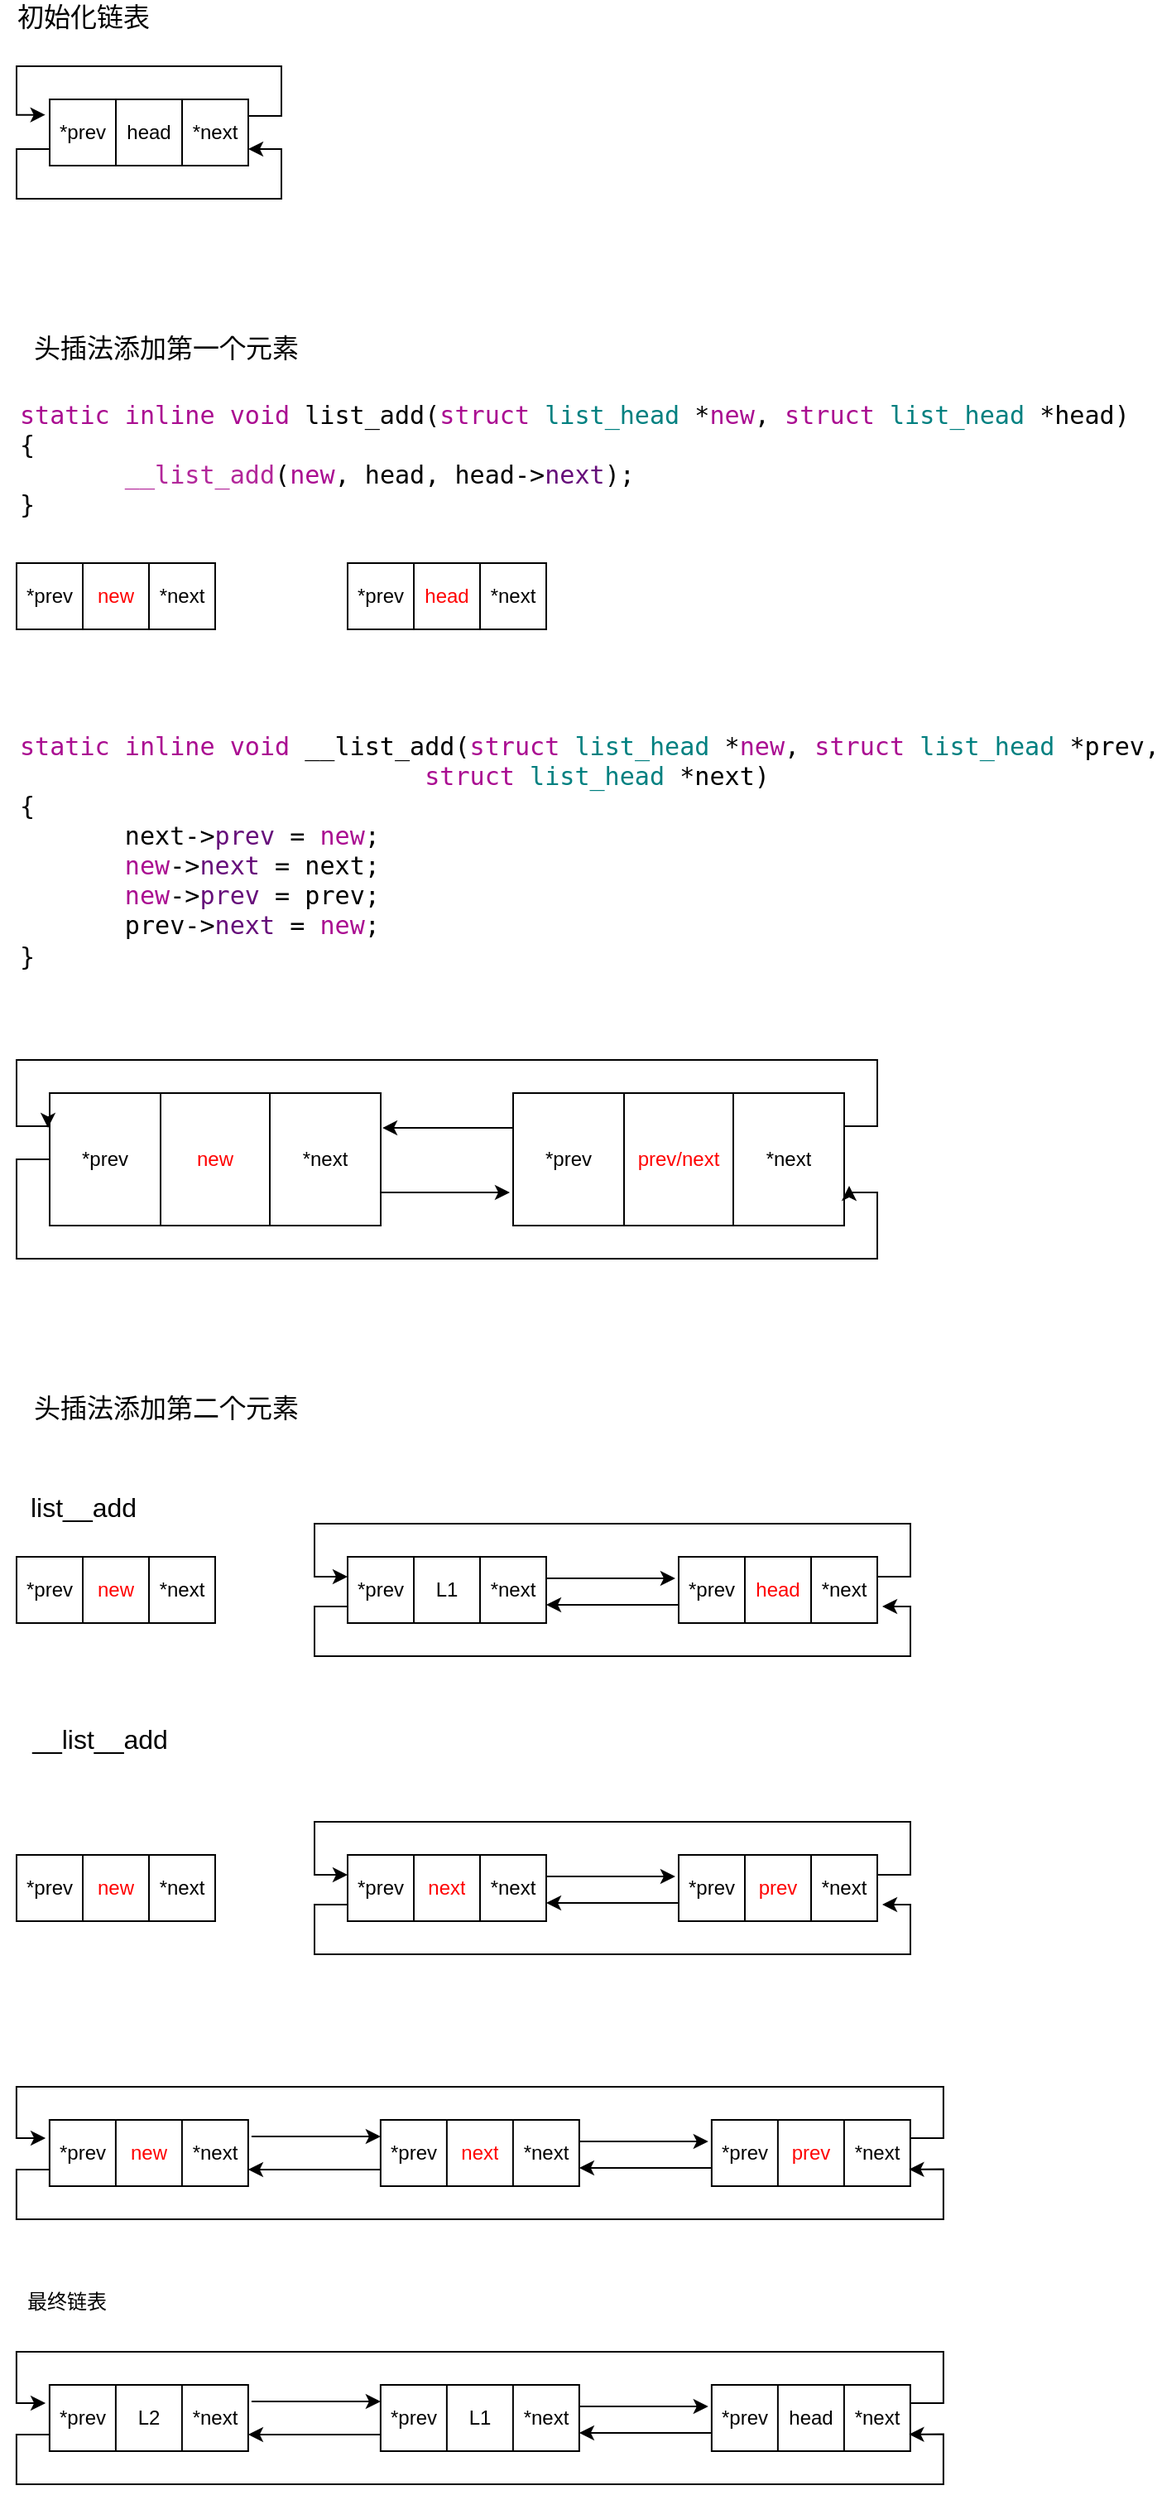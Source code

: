 <mxfile version="14.8.5" type="github">
  <diagram id="ReuXtYp8yDRIUP3gpg5s" name="Page-1">
    <mxGraphModel dx="1182" dy="771" grid="1" gridSize="10" guides="1" tooltips="1" connect="1" arrows="1" fold="1" page="1" pageScale="1" pageWidth="827" pageHeight="1169" math="0" shadow="0">
      <root>
        <mxCell id="0" />
        <mxCell id="1" parent="0" />
        <mxCell id="NyFvF2G4yUZ6XenXAswd-1" value="&lt;font style=&quot;font-size: 16px&quot;&gt;初始化链表&lt;/font&gt;" style="text;html=1;align=center;verticalAlign=middle;resizable=0;points=[];autosize=1;strokeColor=none;" vertex="1" parent="1">
          <mxGeometry x="70" y="140" width="100" height="20" as="geometry" />
        </mxCell>
        <mxCell id="NyFvF2G4yUZ6XenXAswd-2" value="" style="shape=table;startSize=0;container=1;collapsible=0;childLayout=tableLayout;" vertex="1" parent="1">
          <mxGeometry x="100" y="200" width="120" height="40" as="geometry" />
        </mxCell>
        <mxCell id="NyFvF2G4yUZ6XenXAswd-3" value="" style="shape=partialRectangle;collapsible=0;dropTarget=0;pointerEvents=0;fillColor=none;top=0;left=0;bottom=0;right=0;points=[[0,0.5],[1,0.5]];portConstraint=eastwest;" vertex="1" parent="NyFvF2G4yUZ6XenXAswd-2">
          <mxGeometry width="120" height="40" as="geometry" />
        </mxCell>
        <mxCell id="NyFvF2G4yUZ6XenXAswd-4" value="*prev" style="shape=partialRectangle;html=1;whiteSpace=wrap;connectable=0;overflow=hidden;fillColor=none;top=0;left=0;bottom=0;right=0;" vertex="1" parent="NyFvF2G4yUZ6XenXAswd-3">
          <mxGeometry width="40" height="40" as="geometry" />
        </mxCell>
        <mxCell id="NyFvF2G4yUZ6XenXAswd-5" value="head" style="shape=partialRectangle;html=1;whiteSpace=wrap;connectable=0;overflow=hidden;fillColor=none;top=0;left=0;bottom=0;right=0;" vertex="1" parent="NyFvF2G4yUZ6XenXAswd-3">
          <mxGeometry x="40" width="40" height="40" as="geometry" />
        </mxCell>
        <mxCell id="NyFvF2G4yUZ6XenXAswd-6" value="*next" style="shape=partialRectangle;html=1;whiteSpace=wrap;connectable=0;overflow=hidden;fillColor=none;top=0;left=0;bottom=0;right=0;" vertex="1" parent="NyFvF2G4yUZ6XenXAswd-3">
          <mxGeometry x="80" width="40" height="40" as="geometry" />
        </mxCell>
        <mxCell id="NyFvF2G4yUZ6XenXAswd-7" style="edgeStyle=orthogonalEdgeStyle;rounded=0;orthogonalLoop=1;jettySize=auto;html=1;exitX=1;exitY=0.5;exitDx=0;exitDy=0;entryX=-0.022;entryY=0.234;entryDx=0;entryDy=0;entryPerimeter=0;" edge="1" parent="NyFvF2G4yUZ6XenXAswd-2" source="NyFvF2G4yUZ6XenXAswd-3" target="NyFvF2G4yUZ6XenXAswd-3">
          <mxGeometry relative="1" as="geometry">
            <mxPoint x="-10" y="10.0" as="targetPoint" />
            <Array as="points">
              <mxPoint x="120" y="10" />
              <mxPoint x="140" y="10" />
              <mxPoint x="140" y="-20" />
              <mxPoint x="-20" y="-20" />
              <mxPoint x="-20" y="9" />
            </Array>
          </mxGeometry>
        </mxCell>
        <mxCell id="NyFvF2G4yUZ6XenXAswd-8" style="edgeStyle=orthogonalEdgeStyle;rounded=0;orthogonalLoop=1;jettySize=auto;html=1;exitX=0;exitY=0.5;exitDx=0;exitDy=0;" edge="1" parent="NyFvF2G4yUZ6XenXAswd-2" source="NyFvF2G4yUZ6XenXAswd-3" target="NyFvF2G4yUZ6XenXAswd-3">
          <mxGeometry relative="1" as="geometry">
            <Array as="points">
              <mxPoint y="30" />
              <mxPoint x="-20" y="30" />
              <mxPoint x="-20" y="60" />
              <mxPoint x="140" y="60" />
              <mxPoint x="140" y="30" />
            </Array>
          </mxGeometry>
        </mxCell>
        <mxCell id="NyFvF2G4yUZ6XenXAswd-10" value="&lt;font style=&quot;font-size: 16px&quot;&gt;头插法添加第一个元素&lt;/font&gt;" style="text;html=1;align=center;verticalAlign=middle;resizable=0;points=[];autosize=1;strokeColor=none;" vertex="1" parent="1">
          <mxGeometry x="80" y="340" width="180" height="20" as="geometry" />
        </mxCell>
        <mxCell id="NyFvF2G4yUZ6XenXAswd-11" value="" style="shape=table;startSize=0;container=1;collapsible=0;childLayout=tableLayout;" vertex="1" parent="1">
          <mxGeometry x="80" y="480" width="120" height="40" as="geometry" />
        </mxCell>
        <mxCell id="NyFvF2G4yUZ6XenXAswd-12" value="" style="shape=partialRectangle;collapsible=0;dropTarget=0;pointerEvents=0;fillColor=none;top=0;left=0;bottom=0;right=0;points=[[0,0.5],[1,0.5]];portConstraint=eastwest;" vertex="1" parent="NyFvF2G4yUZ6XenXAswd-11">
          <mxGeometry width="120" height="40" as="geometry" />
        </mxCell>
        <mxCell id="NyFvF2G4yUZ6XenXAswd-13" value="*prev" style="shape=partialRectangle;html=1;whiteSpace=wrap;connectable=0;overflow=hidden;fillColor=none;top=0;left=0;bottom=0;right=0;" vertex="1" parent="NyFvF2G4yUZ6XenXAswd-12">
          <mxGeometry width="40" height="40" as="geometry" />
        </mxCell>
        <mxCell id="NyFvF2G4yUZ6XenXAswd-14" value="&lt;font color=&quot;#ff0000&quot;&gt;new&lt;/font&gt;" style="shape=partialRectangle;html=1;whiteSpace=wrap;connectable=0;overflow=hidden;fillColor=none;top=0;left=0;bottom=0;right=0;" vertex="1" parent="NyFvF2G4yUZ6XenXAswd-12">
          <mxGeometry x="40" width="40" height="40" as="geometry" />
        </mxCell>
        <mxCell id="NyFvF2G4yUZ6XenXAswd-15" value="*next" style="shape=partialRectangle;html=1;whiteSpace=wrap;connectable=0;overflow=hidden;fillColor=none;top=0;left=0;bottom=0;right=0;" vertex="1" parent="NyFvF2G4yUZ6XenXAswd-12">
          <mxGeometry x="80" width="40" height="40" as="geometry" />
        </mxCell>
        <mxCell id="NyFvF2G4yUZ6XenXAswd-18" value="" style="shape=table;startSize=0;container=1;collapsible=0;childLayout=tableLayout;" vertex="1" parent="1">
          <mxGeometry x="280" y="480" width="120" height="40" as="geometry" />
        </mxCell>
        <mxCell id="NyFvF2G4yUZ6XenXAswd-19" value="" style="shape=partialRectangle;collapsible=0;dropTarget=0;pointerEvents=0;fillColor=none;top=0;left=0;bottom=0;right=0;points=[[0,0.5],[1,0.5]];portConstraint=eastwest;" vertex="1" parent="NyFvF2G4yUZ6XenXAswd-18">
          <mxGeometry width="120" height="40" as="geometry" />
        </mxCell>
        <mxCell id="NyFvF2G4yUZ6XenXAswd-20" value="*prev" style="shape=partialRectangle;html=1;whiteSpace=wrap;connectable=0;overflow=hidden;fillColor=none;top=0;left=0;bottom=0;right=0;" vertex="1" parent="NyFvF2G4yUZ6XenXAswd-19">
          <mxGeometry width="40" height="40" as="geometry" />
        </mxCell>
        <mxCell id="NyFvF2G4yUZ6XenXAswd-21" value="&lt;font color=&quot;#ff0000&quot;&gt;head&lt;/font&gt;" style="shape=partialRectangle;html=1;whiteSpace=wrap;connectable=0;overflow=hidden;fillColor=none;top=0;left=0;bottom=0;right=0;" vertex="1" parent="NyFvF2G4yUZ6XenXAswd-19">
          <mxGeometry x="40" width="40" height="40" as="geometry" />
        </mxCell>
        <mxCell id="NyFvF2G4yUZ6XenXAswd-22" value="*next" style="shape=partialRectangle;html=1;whiteSpace=wrap;connectable=0;overflow=hidden;fillColor=none;top=0;left=0;bottom=0;right=0;" vertex="1" parent="NyFvF2G4yUZ6XenXAswd-19">
          <mxGeometry x="80" width="40" height="40" as="geometry" />
        </mxCell>
        <mxCell id="NyFvF2G4yUZ6XenXAswd-25" value="&lt;pre style=&quot;background-color: #ffffff ; color: #000000 ; font-family: &amp;quot;jetbrains mono&amp;quot; , monospace ; font-size: 11.3pt&quot;&gt;&lt;span style=&quot;color: #aa0d91&quot;&gt;static inline void &lt;/span&gt;list_add(&lt;span style=&quot;color: #aa0d91&quot;&gt;struct &lt;/span&gt;&lt;span style=&quot;color: #008080&quot;&gt;list_head &lt;/span&gt;*&lt;span style=&quot;color: #aa0d91&quot;&gt;new&lt;/span&gt;, &lt;span style=&quot;color: #aa0d91&quot;&gt;struct &lt;/span&gt;&lt;span style=&quot;color: #008080&quot;&gt;list_head &lt;/span&gt;*head)&lt;br&gt;{&lt;br&gt;       &lt;span style=&quot;color: #b2279a&quot;&gt;__list_add&lt;/span&gt;(&lt;span style=&quot;color: #aa0d91&quot;&gt;new&lt;/span&gt;, head, head-&amp;gt;&lt;span style=&quot;color: #660e7a&quot;&gt;next&lt;/span&gt;);&lt;br&gt;}&lt;/pre&gt;" style="text;whiteSpace=wrap;html=1;" vertex="1" parent="1">
          <mxGeometry x="80" y="360" width="550" height="100" as="geometry" />
        </mxCell>
        <mxCell id="NyFvF2G4yUZ6XenXAswd-26" value="&lt;pre style=&quot;background-color: #ffffff ; color: #000000 ; font-family: &amp;quot;jetbrains mono&amp;quot; , monospace ; font-size: 11.3pt&quot;&gt;&lt;span style=&quot;color: #aa0d91&quot;&gt;static inline void &lt;/span&gt;__list_add(&lt;span style=&quot;color: #aa0d91&quot;&gt;struct &lt;/span&gt;&lt;span style=&quot;color: #008080&quot;&gt;list_head &lt;/span&gt;*&lt;span style=&quot;color: #aa0d91&quot;&gt;new&lt;/span&gt;, &lt;span style=&quot;color: #aa0d91&quot;&gt;struct &lt;/span&gt;&lt;span style=&quot;color: #008080&quot;&gt;list_head &lt;/span&gt;*prev,&lt;br&gt;                           &lt;span style=&quot;color: #aa0d91&quot;&gt;struct &lt;/span&gt;&lt;span style=&quot;color: #008080&quot;&gt;list_head &lt;/span&gt;*next)&lt;br&gt;{&lt;br&gt;       next-&amp;gt;&lt;span style=&quot;color: #660e7a&quot;&gt;prev &lt;/span&gt;= &lt;span style=&quot;color: #aa0d91&quot;&gt;new&lt;/span&gt;;&lt;br&gt;       &lt;span style=&quot;color: #aa0d91&quot;&gt;new&lt;/span&gt;-&amp;gt;&lt;span style=&quot;color: #660e7a&quot;&gt;next &lt;/span&gt;= next;&lt;br&gt;       &lt;span style=&quot;color: #aa0d91&quot;&gt;new&lt;/span&gt;-&amp;gt;&lt;span style=&quot;color: #660e7a&quot;&gt;prev &lt;/span&gt;= prev;&lt;br&gt;       prev-&amp;gt;&lt;span style=&quot;color: #660e7a&quot;&gt;next &lt;/span&gt;= &lt;span style=&quot;color: #aa0d91&quot;&gt;new&lt;/span&gt;;&lt;br&gt;}&lt;/pre&gt;" style="text;whiteSpace=wrap;html=1;" vertex="1" parent="1">
          <mxGeometry x="80" y="560" width="550" height="160" as="geometry" />
        </mxCell>
        <mxCell id="NyFvF2G4yUZ6XenXAswd-27" value="" style="shape=table;startSize=0;container=1;collapsible=0;childLayout=tableLayout;" vertex="1" parent="1">
          <mxGeometry x="100" y="800" width="200" height="80" as="geometry" />
        </mxCell>
        <mxCell id="NyFvF2G4yUZ6XenXAswd-28" value="" style="shape=partialRectangle;collapsible=0;dropTarget=0;pointerEvents=0;fillColor=none;top=0;left=0;bottom=0;right=0;points=[[0,0.5],[1,0.5]];portConstraint=eastwest;" vertex="1" parent="NyFvF2G4yUZ6XenXAswd-27">
          <mxGeometry width="200" height="80" as="geometry" />
        </mxCell>
        <mxCell id="NyFvF2G4yUZ6XenXAswd-29" value="*prev" style="shape=partialRectangle;html=1;whiteSpace=wrap;connectable=0;overflow=hidden;fillColor=none;top=0;left=0;bottom=0;right=0;" vertex="1" parent="NyFvF2G4yUZ6XenXAswd-28">
          <mxGeometry width="67" height="80" as="geometry" />
        </mxCell>
        <mxCell id="NyFvF2G4yUZ6XenXAswd-30" value="&lt;font color=&quot;#ff0000&quot;&gt;new&lt;/font&gt;" style="shape=partialRectangle;html=1;whiteSpace=wrap;connectable=0;overflow=hidden;fillColor=none;top=0;left=0;bottom=0;right=0;" vertex="1" parent="NyFvF2G4yUZ6XenXAswd-28">
          <mxGeometry x="67" width="66" height="80" as="geometry" />
        </mxCell>
        <mxCell id="NyFvF2G4yUZ6XenXAswd-31" value="*next" style="shape=partialRectangle;html=1;whiteSpace=wrap;connectable=0;overflow=hidden;fillColor=none;top=0;left=0;bottom=0;right=0;" vertex="1" parent="NyFvF2G4yUZ6XenXAswd-28">
          <mxGeometry x="133" width="67" height="80" as="geometry" />
        </mxCell>
        <mxCell id="NyFvF2G4yUZ6XenXAswd-32" value="" style="shape=table;startSize=0;container=1;collapsible=0;childLayout=tableLayout;" vertex="1" parent="1">
          <mxGeometry x="380" y="800" width="200" height="80" as="geometry" />
        </mxCell>
        <mxCell id="NyFvF2G4yUZ6XenXAswd-33" value="" style="shape=partialRectangle;collapsible=0;dropTarget=0;pointerEvents=0;fillColor=none;top=0;left=0;bottom=0;right=0;points=[[0,0.5],[1,0.5]];portConstraint=eastwest;" vertex="1" parent="NyFvF2G4yUZ6XenXAswd-32">
          <mxGeometry width="200" height="80" as="geometry" />
        </mxCell>
        <mxCell id="NyFvF2G4yUZ6XenXAswd-34" value="*prev" style="shape=partialRectangle;html=1;whiteSpace=wrap;connectable=0;overflow=hidden;fillColor=none;top=0;left=0;bottom=0;right=0;" vertex="1" parent="NyFvF2G4yUZ6XenXAswd-33">
          <mxGeometry width="67" height="80" as="geometry" />
        </mxCell>
        <mxCell id="NyFvF2G4yUZ6XenXAswd-35" value="&lt;font color=&quot;#ff0000&quot;&gt;prev/next&lt;/font&gt;" style="shape=partialRectangle;html=1;whiteSpace=wrap;connectable=0;overflow=hidden;fillColor=none;top=0;left=0;bottom=0;right=0;" vertex="1" parent="NyFvF2G4yUZ6XenXAswd-33">
          <mxGeometry x="67" width="66" height="80" as="geometry" />
        </mxCell>
        <mxCell id="NyFvF2G4yUZ6XenXAswd-36" value="*next" style="shape=partialRectangle;html=1;whiteSpace=wrap;connectable=0;overflow=hidden;fillColor=none;top=0;left=0;bottom=0;right=0;" vertex="1" parent="NyFvF2G4yUZ6XenXAswd-33">
          <mxGeometry x="133" width="67" height="80" as="geometry" />
        </mxCell>
        <mxCell id="NyFvF2G4yUZ6XenXAswd-37" style="edgeStyle=orthogonalEdgeStyle;rounded=0;orthogonalLoop=1;jettySize=auto;html=1;exitX=0;exitY=0.5;exitDx=0;exitDy=0;entryX=1.005;entryY=0.263;entryDx=0;entryDy=0;entryPerimeter=0;" edge="1" parent="1" source="NyFvF2G4yUZ6XenXAswd-33" target="NyFvF2G4yUZ6XenXAswd-28">
          <mxGeometry relative="1" as="geometry">
            <Array as="points">
              <mxPoint x="380" y="821" />
            </Array>
          </mxGeometry>
        </mxCell>
        <mxCell id="NyFvF2G4yUZ6XenXAswd-38" style="edgeStyle=orthogonalEdgeStyle;rounded=0;orthogonalLoop=1;jettySize=auto;html=1;exitX=1;exitY=0.5;exitDx=0;exitDy=0;entryX=-0.01;entryY=0.75;entryDx=0;entryDy=0;entryPerimeter=0;" edge="1" parent="1" source="NyFvF2G4yUZ6XenXAswd-28" target="NyFvF2G4yUZ6XenXAswd-33">
          <mxGeometry relative="1" as="geometry">
            <Array as="points">
              <mxPoint x="300" y="860" />
            </Array>
          </mxGeometry>
        </mxCell>
        <mxCell id="NyFvF2G4yUZ6XenXAswd-39" style="edgeStyle=orthogonalEdgeStyle;rounded=0;orthogonalLoop=1;jettySize=auto;html=1;exitX=1;exitY=0.5;exitDx=0;exitDy=0;entryX=-0.005;entryY=0.263;entryDx=0;entryDy=0;entryPerimeter=0;" edge="1" parent="1" source="NyFvF2G4yUZ6XenXAswd-33" target="NyFvF2G4yUZ6XenXAswd-28">
          <mxGeometry relative="1" as="geometry">
            <mxPoint x="70" y="810" as="targetPoint" />
            <Array as="points">
              <mxPoint x="580" y="820" />
              <mxPoint x="600" y="820" />
              <mxPoint x="600" y="780" />
              <mxPoint x="80" y="780" />
              <mxPoint x="80" y="820" />
            </Array>
          </mxGeometry>
        </mxCell>
        <mxCell id="NyFvF2G4yUZ6XenXAswd-40" style="edgeStyle=orthogonalEdgeStyle;rounded=0;orthogonalLoop=1;jettySize=auto;html=1;exitX=0;exitY=0.5;exitDx=0;exitDy=0;entryX=1.015;entryY=0.7;entryDx=0;entryDy=0;entryPerimeter=0;" edge="1" parent="1" source="NyFvF2G4yUZ6XenXAswd-28" target="NyFvF2G4yUZ6XenXAswd-33">
          <mxGeometry relative="1" as="geometry">
            <mxPoint x="600" y="860" as="targetPoint" />
            <Array as="points">
              <mxPoint x="80" y="840" />
              <mxPoint x="80" y="900" />
              <mxPoint x="600" y="900" />
              <mxPoint x="600" y="860" />
              <mxPoint x="583" y="860" />
            </Array>
          </mxGeometry>
        </mxCell>
        <mxCell id="NyFvF2G4yUZ6XenXAswd-41" value="" style="shape=table;startSize=0;container=1;collapsible=0;childLayout=tableLayout;" vertex="1" parent="1">
          <mxGeometry x="80" y="1080" width="120" height="40" as="geometry" />
        </mxCell>
        <mxCell id="NyFvF2G4yUZ6XenXAswd-42" value="" style="shape=partialRectangle;collapsible=0;dropTarget=0;pointerEvents=0;fillColor=none;top=0;left=0;bottom=0;right=0;points=[[0,0.5],[1,0.5]];portConstraint=eastwest;" vertex="1" parent="NyFvF2G4yUZ6XenXAswd-41">
          <mxGeometry width="120" height="40" as="geometry" />
        </mxCell>
        <mxCell id="NyFvF2G4yUZ6XenXAswd-43" value="*prev" style="shape=partialRectangle;html=1;whiteSpace=wrap;connectable=0;overflow=hidden;fillColor=none;top=0;left=0;bottom=0;right=0;" vertex="1" parent="NyFvF2G4yUZ6XenXAswd-42">
          <mxGeometry width="40" height="40" as="geometry" />
        </mxCell>
        <mxCell id="NyFvF2G4yUZ6XenXAswd-44" value="&lt;font color=&quot;#ff0000&quot;&gt;new&lt;/font&gt;" style="shape=partialRectangle;html=1;whiteSpace=wrap;connectable=0;overflow=hidden;fillColor=none;top=0;left=0;bottom=0;right=0;" vertex="1" parent="NyFvF2G4yUZ6XenXAswd-42">
          <mxGeometry x="40" width="40" height="40" as="geometry" />
        </mxCell>
        <mxCell id="NyFvF2G4yUZ6XenXAswd-45" value="*next" style="shape=partialRectangle;html=1;whiteSpace=wrap;connectable=0;overflow=hidden;fillColor=none;top=0;left=0;bottom=0;right=0;" vertex="1" parent="NyFvF2G4yUZ6XenXAswd-42">
          <mxGeometry x="80" width="40" height="40" as="geometry" />
        </mxCell>
        <mxCell id="NyFvF2G4yUZ6XenXAswd-46" value="" style="shape=table;startSize=0;container=1;collapsible=0;childLayout=tableLayout;" vertex="1" parent="1">
          <mxGeometry x="480" y="1080" width="120" height="40" as="geometry" />
        </mxCell>
        <mxCell id="NyFvF2G4yUZ6XenXAswd-47" value="" style="shape=partialRectangle;collapsible=0;dropTarget=0;pointerEvents=0;fillColor=none;top=0;left=0;bottom=0;right=0;points=[[0,0.5],[1,0.5]];portConstraint=eastwest;" vertex="1" parent="NyFvF2G4yUZ6XenXAswd-46">
          <mxGeometry width="120" height="40" as="geometry" />
        </mxCell>
        <mxCell id="NyFvF2G4yUZ6XenXAswd-48" value="*prev" style="shape=partialRectangle;html=1;whiteSpace=wrap;connectable=0;overflow=hidden;fillColor=none;top=0;left=0;bottom=0;right=0;" vertex="1" parent="NyFvF2G4yUZ6XenXAswd-47">
          <mxGeometry width="40" height="40" as="geometry" />
        </mxCell>
        <mxCell id="NyFvF2G4yUZ6XenXAswd-49" value="&lt;font color=&quot;#ff0000&quot;&gt;head&lt;/font&gt;" style="shape=partialRectangle;html=1;whiteSpace=wrap;connectable=0;overflow=hidden;fillColor=none;top=0;left=0;bottom=0;right=0;" vertex="1" parent="NyFvF2G4yUZ6XenXAswd-47">
          <mxGeometry x="40" width="40" height="40" as="geometry" />
        </mxCell>
        <mxCell id="NyFvF2G4yUZ6XenXAswd-50" value="*next" style="shape=partialRectangle;html=1;whiteSpace=wrap;connectable=0;overflow=hidden;fillColor=none;top=0;left=0;bottom=0;right=0;" vertex="1" parent="NyFvF2G4yUZ6XenXAswd-47">
          <mxGeometry x="80" width="40" height="40" as="geometry" />
        </mxCell>
        <mxCell id="NyFvF2G4yUZ6XenXAswd-51" value="&lt;font style=&quot;font-size: 16px&quot;&gt;头插法添加第二个元素&lt;/font&gt;" style="text;html=1;align=center;verticalAlign=middle;resizable=0;points=[];autosize=1;strokeColor=none;" vertex="1" parent="1">
          <mxGeometry x="80" y="980" width="180" height="20" as="geometry" />
        </mxCell>
        <mxCell id="NyFvF2G4yUZ6XenXAswd-52" value="" style="shape=table;startSize=0;container=1;collapsible=0;childLayout=tableLayout;" vertex="1" parent="1">
          <mxGeometry x="280" y="1080" width="120" height="40" as="geometry" />
        </mxCell>
        <mxCell id="NyFvF2G4yUZ6XenXAswd-53" value="" style="shape=partialRectangle;collapsible=0;dropTarget=0;pointerEvents=0;fillColor=none;top=0;left=0;bottom=0;right=0;points=[[0,0.5],[1,0.5]];portConstraint=eastwest;" vertex="1" parent="NyFvF2G4yUZ6XenXAswd-52">
          <mxGeometry width="120" height="40" as="geometry" />
        </mxCell>
        <mxCell id="NyFvF2G4yUZ6XenXAswd-54" value="*prev" style="shape=partialRectangle;html=1;whiteSpace=wrap;connectable=0;overflow=hidden;fillColor=none;top=0;left=0;bottom=0;right=0;" vertex="1" parent="NyFvF2G4yUZ6XenXAswd-53">
          <mxGeometry width="40" height="40" as="geometry" />
        </mxCell>
        <mxCell id="NyFvF2G4yUZ6XenXAswd-55" value="L1" style="shape=partialRectangle;html=1;whiteSpace=wrap;connectable=0;overflow=hidden;fillColor=none;top=0;left=0;bottom=0;right=0;" vertex="1" parent="NyFvF2G4yUZ6XenXAswd-53">
          <mxGeometry x="40" width="40" height="40" as="geometry" />
        </mxCell>
        <mxCell id="NyFvF2G4yUZ6XenXAswd-56" value="*next" style="shape=partialRectangle;html=1;whiteSpace=wrap;connectable=0;overflow=hidden;fillColor=none;top=0;left=0;bottom=0;right=0;" vertex="1" parent="NyFvF2G4yUZ6XenXAswd-53">
          <mxGeometry x="80" width="40" height="40" as="geometry" />
        </mxCell>
        <mxCell id="NyFvF2G4yUZ6XenXAswd-57" value="&lt;font style=&quot;font-size: 16px&quot;&gt;list__add&lt;/font&gt;" style="text;html=1;align=center;verticalAlign=middle;resizable=0;points=[];autosize=1;strokeColor=none;" vertex="1" parent="1">
          <mxGeometry x="80" y="1040" width="80" height="20" as="geometry" />
        </mxCell>
        <mxCell id="NyFvF2G4yUZ6XenXAswd-58" value="" style="shape=table;startSize=0;container=1;collapsible=0;childLayout=tableLayout;" vertex="1" parent="1">
          <mxGeometry x="80" y="1260" width="120" height="40" as="geometry" />
        </mxCell>
        <mxCell id="NyFvF2G4yUZ6XenXAswd-59" value="" style="shape=partialRectangle;collapsible=0;dropTarget=0;pointerEvents=0;fillColor=none;top=0;left=0;bottom=0;right=0;points=[[0,0.5],[1,0.5]];portConstraint=eastwest;" vertex="1" parent="NyFvF2G4yUZ6XenXAswd-58">
          <mxGeometry width="120" height="40" as="geometry" />
        </mxCell>
        <mxCell id="NyFvF2G4yUZ6XenXAswd-60" value="*prev" style="shape=partialRectangle;html=1;whiteSpace=wrap;connectable=0;overflow=hidden;fillColor=none;top=0;left=0;bottom=0;right=0;" vertex="1" parent="NyFvF2G4yUZ6XenXAswd-59">
          <mxGeometry width="40" height="40" as="geometry" />
        </mxCell>
        <mxCell id="NyFvF2G4yUZ6XenXAswd-61" value="&lt;font color=&quot;#ff0000&quot;&gt;new&lt;/font&gt;" style="shape=partialRectangle;html=1;whiteSpace=wrap;connectable=0;overflow=hidden;fillColor=none;top=0;left=0;bottom=0;right=0;" vertex="1" parent="NyFvF2G4yUZ6XenXAswd-59">
          <mxGeometry x="40" width="40" height="40" as="geometry" />
        </mxCell>
        <mxCell id="NyFvF2G4yUZ6XenXAswd-62" value="*next" style="shape=partialRectangle;html=1;whiteSpace=wrap;connectable=0;overflow=hidden;fillColor=none;top=0;left=0;bottom=0;right=0;" vertex="1" parent="NyFvF2G4yUZ6XenXAswd-59">
          <mxGeometry x="80" width="40" height="40" as="geometry" />
        </mxCell>
        <mxCell id="NyFvF2G4yUZ6XenXAswd-73" style="edgeStyle=orthogonalEdgeStyle;rounded=0;orthogonalLoop=1;jettySize=auto;html=1;exitX=1;exitY=0.5;exitDx=0;exitDy=0;entryX=0;entryY=0.3;entryDx=0;entryDy=0;entryPerimeter=0;" edge="1" parent="1" source="NyFvF2G4yUZ6XenXAswd-47" target="NyFvF2G4yUZ6XenXAswd-53">
          <mxGeometry relative="1" as="geometry">
            <Array as="points">
              <mxPoint x="600" y="1092" />
              <mxPoint x="620" y="1092" />
              <mxPoint x="620" y="1060" />
              <mxPoint x="260" y="1060" />
              <mxPoint x="260" y="1092" />
            </Array>
          </mxGeometry>
        </mxCell>
        <mxCell id="NyFvF2G4yUZ6XenXAswd-74" style="edgeStyle=orthogonalEdgeStyle;rounded=0;orthogonalLoop=1;jettySize=auto;html=1;exitX=0;exitY=0.5;exitDx=0;exitDy=0;entryX=1.025;entryY=0.75;entryDx=0;entryDy=0;entryPerimeter=0;" edge="1" parent="1" source="NyFvF2G4yUZ6XenXAswd-53" target="NyFvF2G4yUZ6XenXAswd-47">
          <mxGeometry relative="1" as="geometry">
            <Array as="points">
              <mxPoint x="280" y="1110" />
              <mxPoint x="260" y="1110" />
              <mxPoint x="260" y="1140" />
              <mxPoint x="620" y="1140" />
              <mxPoint x="620" y="1110" />
            </Array>
          </mxGeometry>
        </mxCell>
        <mxCell id="NyFvF2G4yUZ6XenXAswd-75" style="edgeStyle=orthogonalEdgeStyle;rounded=0;orthogonalLoop=1;jettySize=auto;html=1;exitX=1;exitY=0.5;exitDx=0;exitDy=0;entryX=-0.017;entryY=0.325;entryDx=0;entryDy=0;entryPerimeter=0;" edge="1" parent="1" source="NyFvF2G4yUZ6XenXAswd-53" target="NyFvF2G4yUZ6XenXAswd-47">
          <mxGeometry relative="1" as="geometry">
            <Array as="points">
              <mxPoint x="400" y="1093" />
            </Array>
          </mxGeometry>
        </mxCell>
        <mxCell id="NyFvF2G4yUZ6XenXAswd-76" style="edgeStyle=orthogonalEdgeStyle;rounded=0;orthogonalLoop=1;jettySize=auto;html=1;exitX=0;exitY=0.5;exitDx=0;exitDy=0;entryX=1;entryY=0.725;entryDx=0;entryDy=0;entryPerimeter=0;" edge="1" parent="1" source="NyFvF2G4yUZ6XenXAswd-47" target="NyFvF2G4yUZ6XenXAswd-53">
          <mxGeometry relative="1" as="geometry">
            <Array as="points">
              <mxPoint x="480" y="1109" />
            </Array>
          </mxGeometry>
        </mxCell>
        <mxCell id="NyFvF2G4yUZ6XenXAswd-91" value="" style="shape=table;startSize=0;container=1;collapsible=0;childLayout=tableLayout;" vertex="1" parent="1">
          <mxGeometry x="480" y="1260" width="120" height="40" as="geometry" />
        </mxCell>
        <mxCell id="NyFvF2G4yUZ6XenXAswd-92" value="" style="shape=partialRectangle;collapsible=0;dropTarget=0;pointerEvents=0;fillColor=none;top=0;left=0;bottom=0;right=0;points=[[0,0.5],[1,0.5]];portConstraint=eastwest;" vertex="1" parent="NyFvF2G4yUZ6XenXAswd-91">
          <mxGeometry width="120" height="40" as="geometry" />
        </mxCell>
        <mxCell id="NyFvF2G4yUZ6XenXAswd-93" value="*prev" style="shape=partialRectangle;html=1;whiteSpace=wrap;connectable=0;overflow=hidden;fillColor=none;top=0;left=0;bottom=0;right=0;" vertex="1" parent="NyFvF2G4yUZ6XenXAswd-92">
          <mxGeometry width="40" height="40" as="geometry" />
        </mxCell>
        <mxCell id="NyFvF2G4yUZ6XenXAswd-94" value="&lt;font color=&quot;#ff0000&quot;&gt;prev&lt;/font&gt;" style="shape=partialRectangle;html=1;whiteSpace=wrap;connectable=0;overflow=hidden;fillColor=none;top=0;left=0;bottom=0;right=0;" vertex="1" parent="NyFvF2G4yUZ6XenXAswd-92">
          <mxGeometry x="40" width="40" height="40" as="geometry" />
        </mxCell>
        <mxCell id="NyFvF2G4yUZ6XenXAswd-95" value="*next" style="shape=partialRectangle;html=1;whiteSpace=wrap;connectable=0;overflow=hidden;fillColor=none;top=0;left=0;bottom=0;right=0;" vertex="1" parent="NyFvF2G4yUZ6XenXAswd-92">
          <mxGeometry x="80" width="40" height="40" as="geometry" />
        </mxCell>
        <mxCell id="NyFvF2G4yUZ6XenXAswd-96" value="" style="shape=table;startSize=0;container=1;collapsible=0;childLayout=tableLayout;" vertex="1" parent="1">
          <mxGeometry x="280" y="1260" width="120" height="40" as="geometry" />
        </mxCell>
        <mxCell id="NyFvF2G4yUZ6XenXAswd-97" value="" style="shape=partialRectangle;collapsible=0;dropTarget=0;pointerEvents=0;fillColor=none;top=0;left=0;bottom=0;right=0;points=[[0,0.5],[1,0.5]];portConstraint=eastwest;" vertex="1" parent="NyFvF2G4yUZ6XenXAswd-96">
          <mxGeometry width="120" height="40" as="geometry" />
        </mxCell>
        <mxCell id="NyFvF2G4yUZ6XenXAswd-98" value="*prev" style="shape=partialRectangle;html=1;whiteSpace=wrap;connectable=0;overflow=hidden;fillColor=none;top=0;left=0;bottom=0;right=0;" vertex="1" parent="NyFvF2G4yUZ6XenXAswd-97">
          <mxGeometry width="40" height="40" as="geometry" />
        </mxCell>
        <mxCell id="NyFvF2G4yUZ6XenXAswd-99" value="&lt;font color=&quot;#ff0000&quot;&gt;next&lt;/font&gt;" style="shape=partialRectangle;html=1;whiteSpace=wrap;connectable=0;overflow=hidden;fillColor=none;top=0;left=0;bottom=0;right=0;" vertex="1" parent="NyFvF2G4yUZ6XenXAswd-97">
          <mxGeometry x="40" width="40" height="40" as="geometry" />
        </mxCell>
        <mxCell id="NyFvF2G4yUZ6XenXAswd-100" value="*next" style="shape=partialRectangle;html=1;whiteSpace=wrap;connectable=0;overflow=hidden;fillColor=none;top=0;left=0;bottom=0;right=0;" vertex="1" parent="NyFvF2G4yUZ6XenXAswd-97">
          <mxGeometry x="80" width="40" height="40" as="geometry" />
        </mxCell>
        <mxCell id="NyFvF2G4yUZ6XenXAswd-101" style="edgeStyle=orthogonalEdgeStyle;rounded=0;orthogonalLoop=1;jettySize=auto;html=1;exitX=1;exitY=0.5;exitDx=0;exitDy=0;entryX=0;entryY=0.3;entryDx=0;entryDy=0;entryPerimeter=0;" edge="1" parent="1" source="NyFvF2G4yUZ6XenXAswd-92" target="NyFvF2G4yUZ6XenXAswd-97">
          <mxGeometry relative="1" as="geometry">
            <Array as="points">
              <mxPoint x="600" y="1272" />
              <mxPoint x="620" y="1272" />
              <mxPoint x="620" y="1240" />
              <mxPoint x="260" y="1240" />
              <mxPoint x="260" y="1272" />
            </Array>
          </mxGeometry>
        </mxCell>
        <mxCell id="NyFvF2G4yUZ6XenXAswd-102" style="edgeStyle=orthogonalEdgeStyle;rounded=0;orthogonalLoop=1;jettySize=auto;html=1;exitX=0;exitY=0.5;exitDx=0;exitDy=0;entryX=1.025;entryY=0.75;entryDx=0;entryDy=0;entryPerimeter=0;" edge="1" parent="1" source="NyFvF2G4yUZ6XenXAswd-97" target="NyFvF2G4yUZ6XenXAswd-92">
          <mxGeometry relative="1" as="geometry">
            <Array as="points">
              <mxPoint x="280" y="1290" />
              <mxPoint x="260" y="1290" />
              <mxPoint x="260" y="1320" />
              <mxPoint x="620" y="1320" />
              <mxPoint x="620" y="1290" />
            </Array>
          </mxGeometry>
        </mxCell>
        <mxCell id="NyFvF2G4yUZ6XenXAswd-103" style="edgeStyle=orthogonalEdgeStyle;rounded=0;orthogonalLoop=1;jettySize=auto;html=1;exitX=1;exitY=0.5;exitDx=0;exitDy=0;entryX=-0.017;entryY=0.325;entryDx=0;entryDy=0;entryPerimeter=0;" edge="1" parent="1" source="NyFvF2G4yUZ6XenXAswd-97" target="NyFvF2G4yUZ6XenXAswd-92">
          <mxGeometry relative="1" as="geometry">
            <Array as="points">
              <mxPoint x="400" y="1273" />
            </Array>
          </mxGeometry>
        </mxCell>
        <mxCell id="NyFvF2G4yUZ6XenXAswd-104" style="edgeStyle=orthogonalEdgeStyle;rounded=0;orthogonalLoop=1;jettySize=auto;html=1;exitX=0;exitY=0.5;exitDx=0;exitDy=0;entryX=1;entryY=0.725;entryDx=0;entryDy=0;entryPerimeter=0;" edge="1" parent="1" source="NyFvF2G4yUZ6XenXAswd-92" target="NyFvF2G4yUZ6XenXAswd-97">
          <mxGeometry relative="1" as="geometry">
            <Array as="points">
              <mxPoint x="480" y="1289" />
            </Array>
          </mxGeometry>
        </mxCell>
        <mxCell id="NyFvF2G4yUZ6XenXAswd-105" value="&lt;font style=&quot;font-size: 16px&quot;&gt;__list__add&lt;/font&gt;" style="text;html=1;align=center;verticalAlign=middle;resizable=0;points=[];autosize=1;strokeColor=none;" vertex="1" parent="1">
          <mxGeometry x="80" y="1180" width="100" height="20" as="geometry" />
        </mxCell>
        <mxCell id="NyFvF2G4yUZ6XenXAswd-106" value="" style="shape=table;startSize=0;container=1;collapsible=0;childLayout=tableLayout;" vertex="1" parent="1">
          <mxGeometry x="99.94" y="1420" width="120" height="40" as="geometry" />
        </mxCell>
        <mxCell id="NyFvF2G4yUZ6XenXAswd-107" value="" style="shape=partialRectangle;collapsible=0;dropTarget=0;pointerEvents=0;fillColor=none;top=0;left=0;bottom=0;right=0;points=[[0,0.5],[1,0.5]];portConstraint=eastwest;" vertex="1" parent="NyFvF2G4yUZ6XenXAswd-106">
          <mxGeometry width="120" height="40" as="geometry" />
        </mxCell>
        <mxCell id="NyFvF2G4yUZ6XenXAswd-108" value="*prev" style="shape=partialRectangle;html=1;whiteSpace=wrap;connectable=0;overflow=hidden;fillColor=none;top=0;left=0;bottom=0;right=0;" vertex="1" parent="NyFvF2G4yUZ6XenXAswd-107">
          <mxGeometry width="40" height="40" as="geometry" />
        </mxCell>
        <mxCell id="NyFvF2G4yUZ6XenXAswd-109" value="&lt;font color=&quot;#ff0000&quot;&gt;new&lt;/font&gt;" style="shape=partialRectangle;html=1;whiteSpace=wrap;connectable=0;overflow=hidden;fillColor=none;top=0;left=0;bottom=0;right=0;" vertex="1" parent="NyFvF2G4yUZ6XenXAswd-107">
          <mxGeometry x="40" width="40" height="40" as="geometry" />
        </mxCell>
        <mxCell id="NyFvF2G4yUZ6XenXAswd-110" value="*next" style="shape=partialRectangle;html=1;whiteSpace=wrap;connectable=0;overflow=hidden;fillColor=none;top=0;left=0;bottom=0;right=0;" vertex="1" parent="NyFvF2G4yUZ6XenXAswd-107">
          <mxGeometry x="80" width="40" height="40" as="geometry" />
        </mxCell>
        <mxCell id="NyFvF2G4yUZ6XenXAswd-111" value="" style="shape=table;startSize=0;container=1;collapsible=0;childLayout=tableLayout;" vertex="1" parent="1">
          <mxGeometry x="499.94" y="1420" width="120" height="40" as="geometry" />
        </mxCell>
        <mxCell id="NyFvF2G4yUZ6XenXAswd-112" value="" style="shape=partialRectangle;collapsible=0;dropTarget=0;pointerEvents=0;fillColor=none;top=0;left=0;bottom=0;right=0;points=[[0,0.5],[1,0.5]];portConstraint=eastwest;" vertex="1" parent="NyFvF2G4yUZ6XenXAswd-111">
          <mxGeometry width="120" height="40" as="geometry" />
        </mxCell>
        <mxCell id="NyFvF2G4yUZ6XenXAswd-113" value="*prev" style="shape=partialRectangle;html=1;whiteSpace=wrap;connectable=0;overflow=hidden;fillColor=none;top=0;left=0;bottom=0;right=0;" vertex="1" parent="NyFvF2G4yUZ6XenXAswd-112">
          <mxGeometry width="40" height="40" as="geometry" />
        </mxCell>
        <mxCell id="NyFvF2G4yUZ6XenXAswd-114" value="&lt;font color=&quot;#ff0000&quot;&gt;prev&lt;/font&gt;" style="shape=partialRectangle;html=1;whiteSpace=wrap;connectable=0;overflow=hidden;fillColor=none;top=0;left=0;bottom=0;right=0;" vertex="1" parent="NyFvF2G4yUZ6XenXAswd-112">
          <mxGeometry x="40" width="40" height="40" as="geometry" />
        </mxCell>
        <mxCell id="NyFvF2G4yUZ6XenXAswd-115" value="*next" style="shape=partialRectangle;html=1;whiteSpace=wrap;connectable=0;overflow=hidden;fillColor=none;top=0;left=0;bottom=0;right=0;" vertex="1" parent="NyFvF2G4yUZ6XenXAswd-112">
          <mxGeometry x="80" width="40" height="40" as="geometry" />
        </mxCell>
        <mxCell id="NyFvF2G4yUZ6XenXAswd-116" value="" style="shape=table;startSize=0;container=1;collapsible=0;childLayout=tableLayout;" vertex="1" parent="1">
          <mxGeometry x="299.94" y="1420" width="120" height="40" as="geometry" />
        </mxCell>
        <mxCell id="NyFvF2G4yUZ6XenXAswd-117" value="" style="shape=partialRectangle;collapsible=0;dropTarget=0;pointerEvents=0;fillColor=none;top=0;left=0;bottom=0;right=0;points=[[0,0.5],[1,0.5]];portConstraint=eastwest;" vertex="1" parent="NyFvF2G4yUZ6XenXAswd-116">
          <mxGeometry width="120" height="40" as="geometry" />
        </mxCell>
        <mxCell id="NyFvF2G4yUZ6XenXAswd-118" value="*prev" style="shape=partialRectangle;html=1;whiteSpace=wrap;connectable=0;overflow=hidden;fillColor=none;top=0;left=0;bottom=0;right=0;" vertex="1" parent="NyFvF2G4yUZ6XenXAswd-117">
          <mxGeometry width="40" height="40" as="geometry" />
        </mxCell>
        <mxCell id="NyFvF2G4yUZ6XenXAswd-119" value="&lt;font color=&quot;#ff0000&quot;&gt;next&lt;/font&gt;" style="shape=partialRectangle;html=1;whiteSpace=wrap;connectable=0;overflow=hidden;fillColor=none;top=0;left=0;bottom=0;right=0;" vertex="1" parent="NyFvF2G4yUZ6XenXAswd-117">
          <mxGeometry x="40" width="40" height="40" as="geometry" />
        </mxCell>
        <mxCell id="NyFvF2G4yUZ6XenXAswd-120" value="*next" style="shape=partialRectangle;html=1;whiteSpace=wrap;connectable=0;overflow=hidden;fillColor=none;top=0;left=0;bottom=0;right=0;" vertex="1" parent="NyFvF2G4yUZ6XenXAswd-117">
          <mxGeometry x="80" width="40" height="40" as="geometry" />
        </mxCell>
        <mxCell id="NyFvF2G4yUZ6XenXAswd-123" style="edgeStyle=orthogonalEdgeStyle;rounded=0;orthogonalLoop=1;jettySize=auto;html=1;entryX=-0.017;entryY=0.325;entryDx=0;entryDy=0;entryPerimeter=0;" edge="1" parent="1" target="NyFvF2G4yUZ6XenXAswd-112">
          <mxGeometry relative="1" as="geometry">
            <Array as="points">
              <mxPoint x="419.94" y="1433" />
            </Array>
            <mxPoint x="419.94" y="1433" as="sourcePoint" />
          </mxGeometry>
        </mxCell>
        <mxCell id="NyFvF2G4yUZ6XenXAswd-124" style="edgeStyle=orthogonalEdgeStyle;rounded=0;orthogonalLoop=1;jettySize=auto;html=1;entryX=1;entryY=0.725;entryDx=0;entryDy=0;entryPerimeter=0;" edge="1" parent="1" target="NyFvF2G4yUZ6XenXAswd-117">
          <mxGeometry relative="1" as="geometry">
            <Array as="points">
              <mxPoint x="499.94" y="1449" />
            </Array>
            <mxPoint x="499.94" y="1449" as="sourcePoint" />
          </mxGeometry>
        </mxCell>
        <mxCell id="NyFvF2G4yUZ6XenXAswd-125" style="edgeStyle=orthogonalEdgeStyle;rounded=0;orthogonalLoop=1;jettySize=auto;html=1;entryX=-0.017;entryY=0.325;entryDx=0;entryDy=0;entryPerimeter=0;" edge="1" parent="1">
          <mxGeometry relative="1" as="geometry">
            <Array as="points">
              <mxPoint x="221.98" y="1430" />
            </Array>
            <mxPoint x="221.98" y="1430" as="sourcePoint" />
            <mxPoint x="299.94" y="1430.0" as="targetPoint" />
          </mxGeometry>
        </mxCell>
        <mxCell id="NyFvF2G4yUZ6XenXAswd-126" style="edgeStyle=orthogonalEdgeStyle;rounded=0;orthogonalLoop=1;jettySize=auto;html=1;entryX=1;entryY=0.725;entryDx=0;entryDy=0;entryPerimeter=0;" edge="1" parent="1">
          <mxGeometry relative="1" as="geometry">
            <Array as="points">
              <mxPoint x="299.94" y="1450" />
            </Array>
            <mxPoint x="299.94" y="1450" as="sourcePoint" />
            <mxPoint x="219.94" y="1450" as="targetPoint" />
          </mxGeometry>
        </mxCell>
        <mxCell id="NyFvF2G4yUZ6XenXAswd-127" style="edgeStyle=orthogonalEdgeStyle;rounded=0;orthogonalLoop=1;jettySize=auto;html=1;entryX=-0.02;entryY=0.275;entryDx=0;entryDy=0;entryPerimeter=0;" edge="1" parent="1" target="NyFvF2G4yUZ6XenXAswd-107">
          <mxGeometry relative="1" as="geometry">
            <mxPoint x="619.94" y="1431" as="sourcePoint" />
            <Array as="points">
              <mxPoint x="619.94" y="1431" />
              <mxPoint x="639.94" y="1431" />
              <mxPoint x="639.94" y="1400" />
              <mxPoint x="79.94" y="1400" />
              <mxPoint x="79.94" y="1431" />
            </Array>
          </mxGeometry>
        </mxCell>
        <mxCell id="NyFvF2G4yUZ6XenXAswd-128" style="edgeStyle=orthogonalEdgeStyle;rounded=0;orthogonalLoop=1;jettySize=auto;html=1;entryX=0.994;entryY=0.746;entryDx=0;entryDy=0;entryPerimeter=0;" edge="1" parent="1" target="NyFvF2G4yUZ6XenXAswd-112">
          <mxGeometry relative="1" as="geometry">
            <mxPoint x="99.94" y="1450" as="sourcePoint" />
            <Array as="points">
              <mxPoint x="99.94" y="1450" />
              <mxPoint x="79.94" y="1450" />
              <mxPoint x="79.94" y="1480" />
              <mxPoint x="639.94" y="1480" />
              <mxPoint x="639.94" y="1450" />
            </Array>
          </mxGeometry>
        </mxCell>
        <mxCell id="NyFvF2G4yUZ6XenXAswd-129" value="" style="shape=table;startSize=0;container=1;collapsible=0;childLayout=tableLayout;" vertex="1" parent="1">
          <mxGeometry x="99.94" y="1580" width="120" height="40" as="geometry" />
        </mxCell>
        <mxCell id="NyFvF2G4yUZ6XenXAswd-130" value="" style="shape=partialRectangle;collapsible=0;dropTarget=0;pointerEvents=0;fillColor=none;top=0;left=0;bottom=0;right=0;points=[[0,0.5],[1,0.5]];portConstraint=eastwest;" vertex="1" parent="NyFvF2G4yUZ6XenXAswd-129">
          <mxGeometry width="120" height="40" as="geometry" />
        </mxCell>
        <mxCell id="NyFvF2G4yUZ6XenXAswd-131" value="*prev" style="shape=partialRectangle;html=1;whiteSpace=wrap;connectable=0;overflow=hidden;fillColor=none;top=0;left=0;bottom=0;right=0;" vertex="1" parent="NyFvF2G4yUZ6XenXAswd-130">
          <mxGeometry width="40" height="40" as="geometry" />
        </mxCell>
        <mxCell id="NyFvF2G4yUZ6XenXAswd-132" value="L2" style="shape=partialRectangle;html=1;whiteSpace=wrap;connectable=0;overflow=hidden;fillColor=none;top=0;left=0;bottom=0;right=0;" vertex="1" parent="NyFvF2G4yUZ6XenXAswd-130">
          <mxGeometry x="40" width="40" height="40" as="geometry" />
        </mxCell>
        <mxCell id="NyFvF2G4yUZ6XenXAswd-133" value="*next" style="shape=partialRectangle;html=1;whiteSpace=wrap;connectable=0;overflow=hidden;fillColor=none;top=0;left=0;bottom=0;right=0;" vertex="1" parent="NyFvF2G4yUZ6XenXAswd-130">
          <mxGeometry x="80" width="40" height="40" as="geometry" />
        </mxCell>
        <mxCell id="NyFvF2G4yUZ6XenXAswd-134" value="" style="shape=table;startSize=0;container=1;collapsible=0;childLayout=tableLayout;" vertex="1" parent="1">
          <mxGeometry x="499.94" y="1580" width="120" height="40" as="geometry" />
        </mxCell>
        <mxCell id="NyFvF2G4yUZ6XenXAswd-135" value="" style="shape=partialRectangle;collapsible=0;dropTarget=0;pointerEvents=0;fillColor=none;top=0;left=0;bottom=0;right=0;points=[[0,0.5],[1,0.5]];portConstraint=eastwest;" vertex="1" parent="NyFvF2G4yUZ6XenXAswd-134">
          <mxGeometry width="120" height="40" as="geometry" />
        </mxCell>
        <mxCell id="NyFvF2G4yUZ6XenXAswd-136" value="*prev" style="shape=partialRectangle;html=1;whiteSpace=wrap;connectable=0;overflow=hidden;fillColor=none;top=0;left=0;bottom=0;right=0;" vertex="1" parent="NyFvF2G4yUZ6XenXAswd-135">
          <mxGeometry width="40" height="40" as="geometry" />
        </mxCell>
        <mxCell id="NyFvF2G4yUZ6XenXAswd-137" value="head" style="shape=partialRectangle;html=1;whiteSpace=wrap;connectable=0;overflow=hidden;fillColor=none;top=0;left=0;bottom=0;right=0;" vertex="1" parent="NyFvF2G4yUZ6XenXAswd-135">
          <mxGeometry x="40" width="40" height="40" as="geometry" />
        </mxCell>
        <mxCell id="NyFvF2G4yUZ6XenXAswd-138" value="*next" style="shape=partialRectangle;html=1;whiteSpace=wrap;connectable=0;overflow=hidden;fillColor=none;top=0;left=0;bottom=0;right=0;" vertex="1" parent="NyFvF2G4yUZ6XenXAswd-135">
          <mxGeometry x="80" width="40" height="40" as="geometry" />
        </mxCell>
        <mxCell id="NyFvF2G4yUZ6XenXAswd-139" value="" style="shape=table;startSize=0;container=1;collapsible=0;childLayout=tableLayout;" vertex="1" parent="1">
          <mxGeometry x="299.94" y="1580" width="120" height="40" as="geometry" />
        </mxCell>
        <mxCell id="NyFvF2G4yUZ6XenXAswd-140" value="" style="shape=partialRectangle;collapsible=0;dropTarget=0;pointerEvents=0;fillColor=none;top=0;left=0;bottom=0;right=0;points=[[0,0.5],[1,0.5]];portConstraint=eastwest;" vertex="1" parent="NyFvF2G4yUZ6XenXAswd-139">
          <mxGeometry width="120" height="40" as="geometry" />
        </mxCell>
        <mxCell id="NyFvF2G4yUZ6XenXAswd-141" value="*prev" style="shape=partialRectangle;html=1;whiteSpace=wrap;connectable=0;overflow=hidden;fillColor=none;top=0;left=0;bottom=0;right=0;" vertex="1" parent="NyFvF2G4yUZ6XenXAswd-140">
          <mxGeometry width="40" height="40" as="geometry" />
        </mxCell>
        <mxCell id="NyFvF2G4yUZ6XenXAswd-142" value="L1" style="shape=partialRectangle;html=1;whiteSpace=wrap;connectable=0;overflow=hidden;fillColor=none;top=0;left=0;bottom=0;right=0;" vertex="1" parent="NyFvF2G4yUZ6XenXAswd-140">
          <mxGeometry x="40" width="40" height="40" as="geometry" />
        </mxCell>
        <mxCell id="NyFvF2G4yUZ6XenXAswd-143" value="*next" style="shape=partialRectangle;html=1;whiteSpace=wrap;connectable=0;overflow=hidden;fillColor=none;top=0;left=0;bottom=0;right=0;" vertex="1" parent="NyFvF2G4yUZ6XenXAswd-140">
          <mxGeometry x="80" width="40" height="40" as="geometry" />
        </mxCell>
        <mxCell id="NyFvF2G4yUZ6XenXAswd-144" style="edgeStyle=orthogonalEdgeStyle;rounded=0;orthogonalLoop=1;jettySize=auto;html=1;entryX=-0.017;entryY=0.325;entryDx=0;entryDy=0;entryPerimeter=0;" edge="1" parent="1" target="NyFvF2G4yUZ6XenXAswd-135">
          <mxGeometry relative="1" as="geometry">
            <Array as="points">
              <mxPoint x="419.94" y="1593" />
            </Array>
            <mxPoint x="419.94" y="1593" as="sourcePoint" />
          </mxGeometry>
        </mxCell>
        <mxCell id="NyFvF2G4yUZ6XenXAswd-145" style="edgeStyle=orthogonalEdgeStyle;rounded=0;orthogonalLoop=1;jettySize=auto;html=1;entryX=1;entryY=0.725;entryDx=0;entryDy=0;entryPerimeter=0;" edge="1" parent="1" target="NyFvF2G4yUZ6XenXAswd-140">
          <mxGeometry relative="1" as="geometry">
            <Array as="points">
              <mxPoint x="499.94" y="1609" />
            </Array>
            <mxPoint x="499.94" y="1609" as="sourcePoint" />
          </mxGeometry>
        </mxCell>
        <mxCell id="NyFvF2G4yUZ6XenXAswd-146" style="edgeStyle=orthogonalEdgeStyle;rounded=0;orthogonalLoop=1;jettySize=auto;html=1;entryX=-0.017;entryY=0.325;entryDx=0;entryDy=0;entryPerimeter=0;" edge="1" parent="1">
          <mxGeometry relative="1" as="geometry">
            <Array as="points">
              <mxPoint x="221.98" y="1590" />
            </Array>
            <mxPoint x="221.98" y="1590" as="sourcePoint" />
            <mxPoint x="299.94" y="1590" as="targetPoint" />
          </mxGeometry>
        </mxCell>
        <mxCell id="NyFvF2G4yUZ6XenXAswd-147" style="edgeStyle=orthogonalEdgeStyle;rounded=0;orthogonalLoop=1;jettySize=auto;html=1;entryX=1;entryY=0.725;entryDx=0;entryDy=0;entryPerimeter=0;" edge="1" parent="1">
          <mxGeometry relative="1" as="geometry">
            <Array as="points">
              <mxPoint x="299.94" y="1610" />
            </Array>
            <mxPoint x="299.94" y="1610" as="sourcePoint" />
            <mxPoint x="219.94" y="1610" as="targetPoint" />
          </mxGeometry>
        </mxCell>
        <mxCell id="NyFvF2G4yUZ6XenXAswd-148" style="edgeStyle=orthogonalEdgeStyle;rounded=0;orthogonalLoop=1;jettySize=auto;html=1;entryX=-0.02;entryY=0.275;entryDx=0;entryDy=0;entryPerimeter=0;" edge="1" parent="1" target="NyFvF2G4yUZ6XenXAswd-130">
          <mxGeometry relative="1" as="geometry">
            <mxPoint x="619.94" y="1591" as="sourcePoint" />
            <Array as="points">
              <mxPoint x="619.94" y="1591" />
              <mxPoint x="639.94" y="1591" />
              <mxPoint x="639.94" y="1560" />
              <mxPoint x="79.94" y="1560" />
              <mxPoint x="79.94" y="1591" />
            </Array>
          </mxGeometry>
        </mxCell>
        <mxCell id="NyFvF2G4yUZ6XenXAswd-149" style="edgeStyle=orthogonalEdgeStyle;rounded=0;orthogonalLoop=1;jettySize=auto;html=1;entryX=0.994;entryY=0.746;entryDx=0;entryDy=0;entryPerimeter=0;" edge="1" parent="1" target="NyFvF2G4yUZ6XenXAswd-135">
          <mxGeometry relative="1" as="geometry">
            <mxPoint x="99.94" y="1610" as="sourcePoint" />
            <Array as="points">
              <mxPoint x="99.94" y="1610" />
              <mxPoint x="79.94" y="1610" />
              <mxPoint x="79.94" y="1640" />
              <mxPoint x="639.94" y="1640" />
              <mxPoint x="639.94" y="1610" />
            </Array>
          </mxGeometry>
        </mxCell>
        <mxCell id="NyFvF2G4yUZ6XenXAswd-150" value="最终链表" style="text;html=1;align=center;verticalAlign=middle;resizable=0;points=[];autosize=1;strokeColor=none;" vertex="1" parent="1">
          <mxGeometry x="80" y="1520" width="60" height="20" as="geometry" />
        </mxCell>
      </root>
    </mxGraphModel>
  </diagram>
</mxfile>
